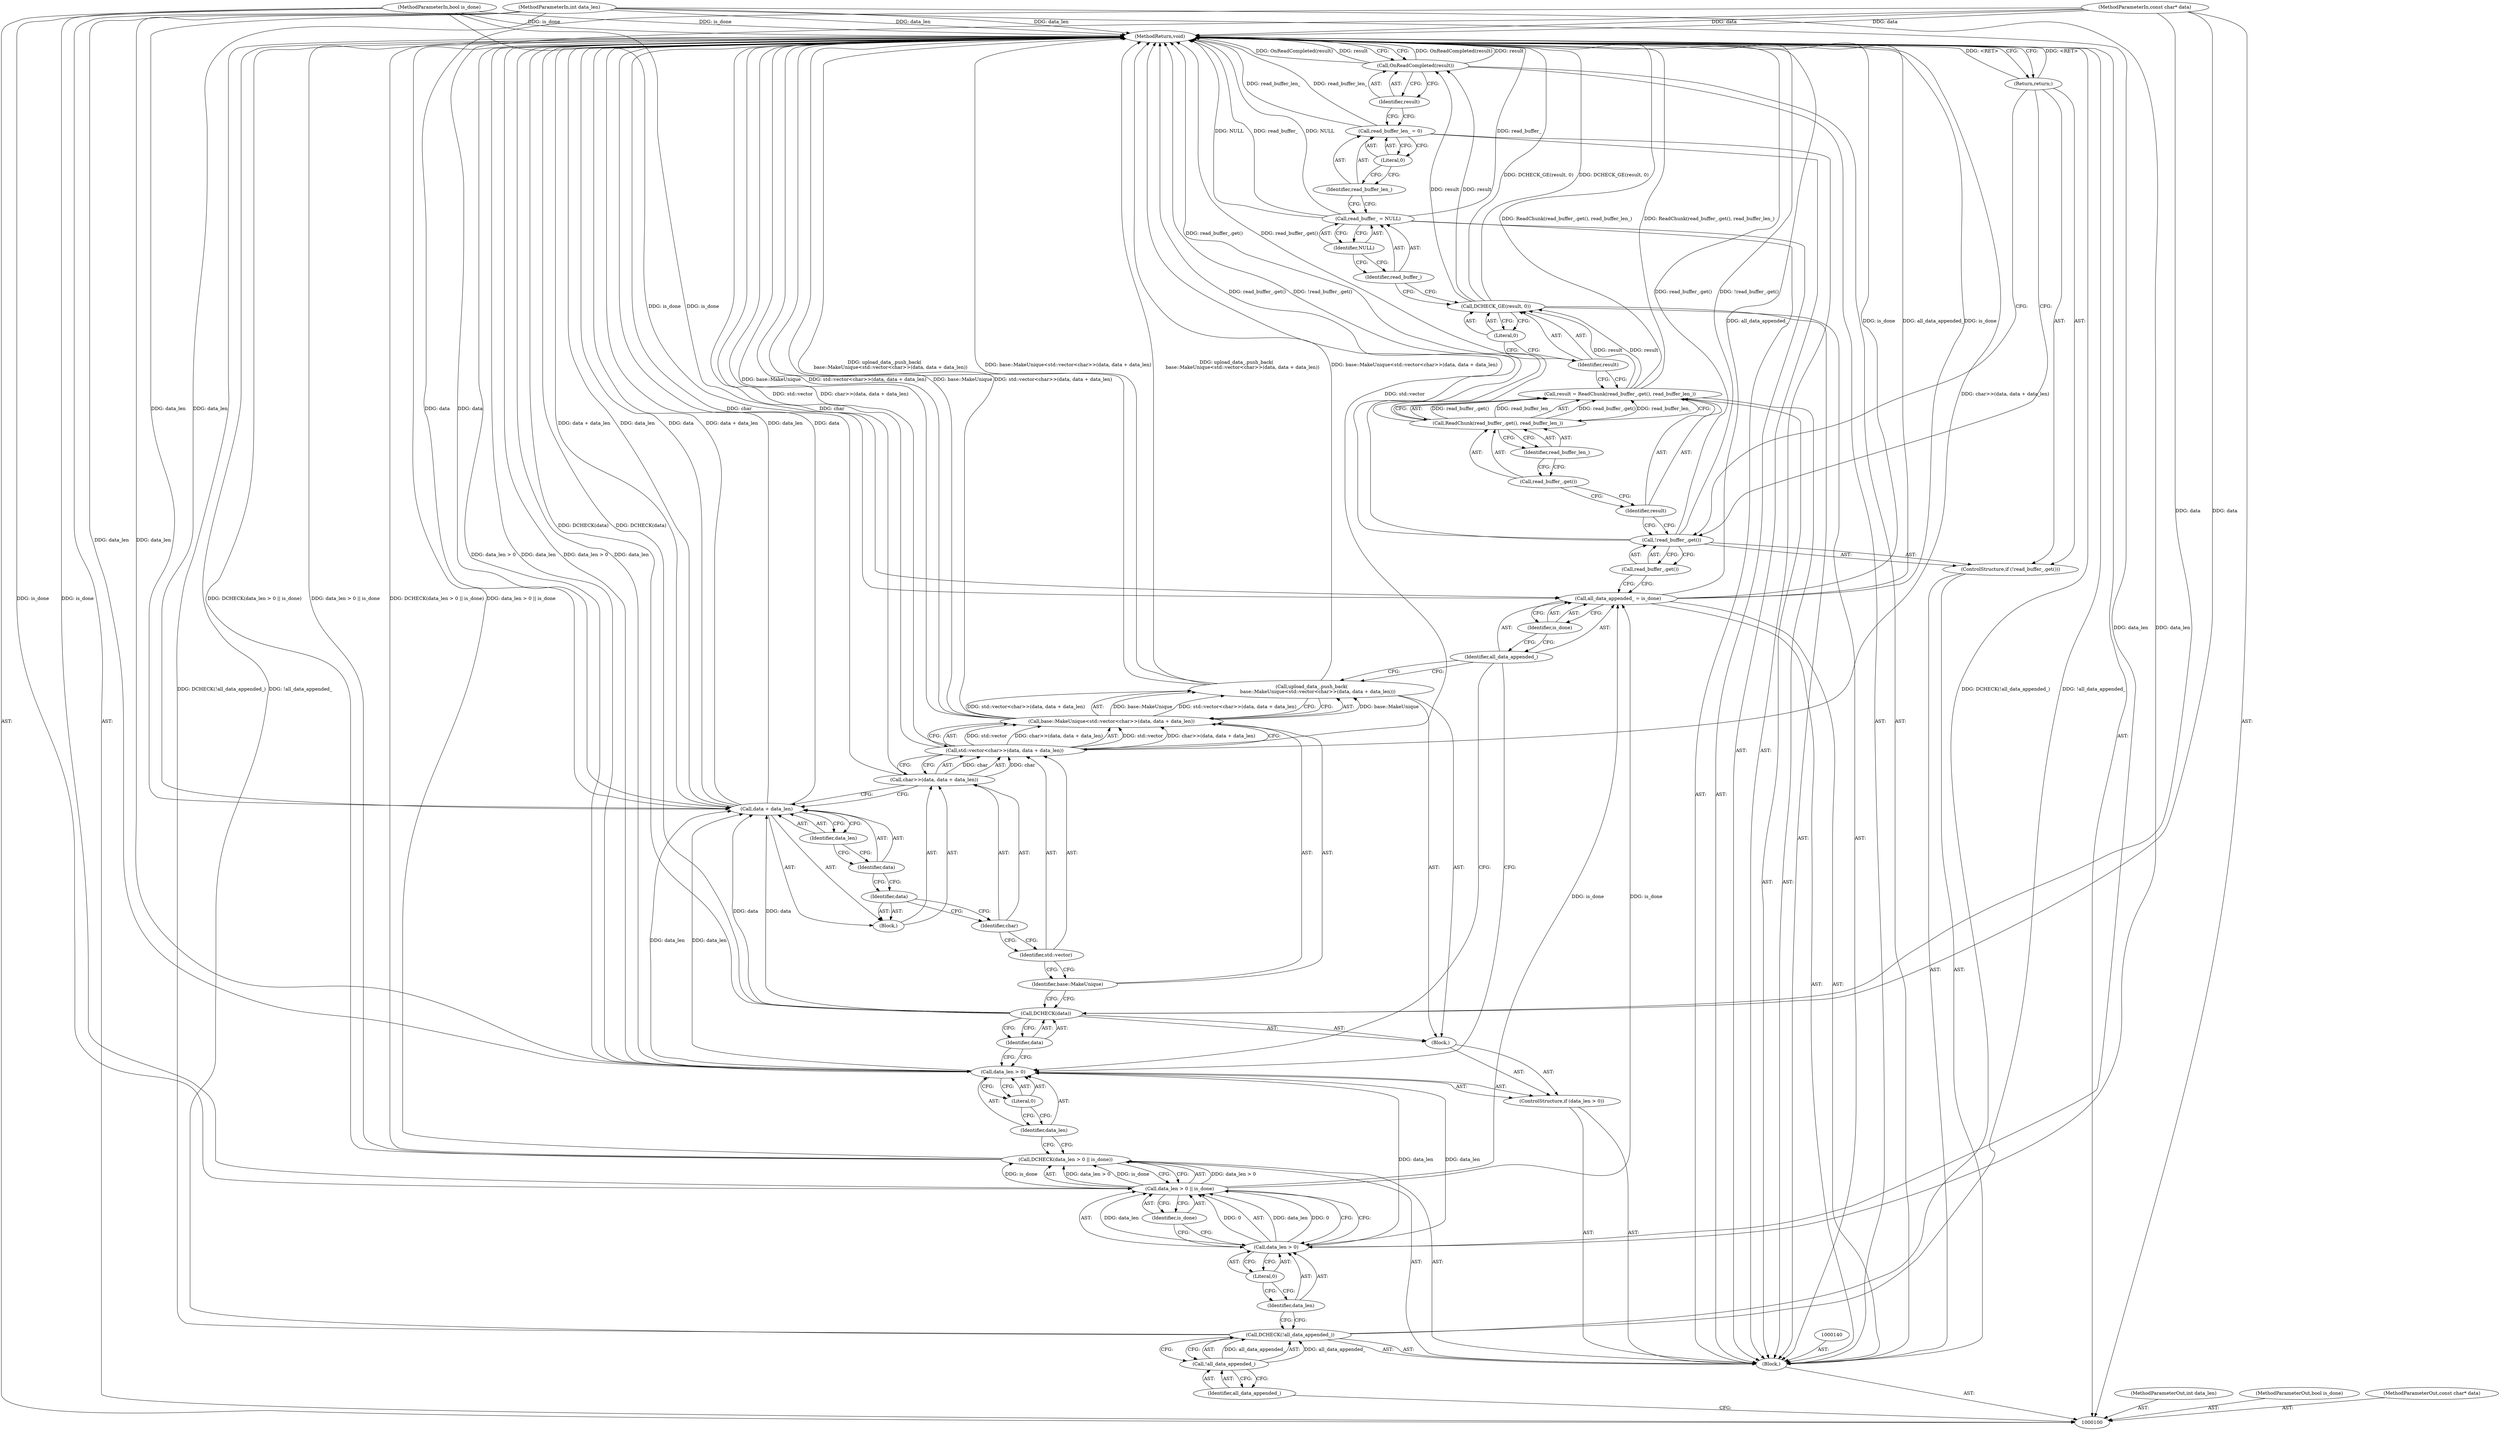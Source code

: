 digraph "1_Chrome_0579ed631fb37de5704b54ed2ee466bf29630ad0" {
"1000157" [label="(MethodReturn,void)"];
"1000135" [label="(Identifier,is_done)"];
"1000133" [label="(Call,all_data_appended_ = is_done)"];
"1000134" [label="(Identifier,all_data_appended_)"];
"1000136" [label="(ControlStructure,if (!read_buffer_.get()))"];
"1000137" [label="(Call,!read_buffer_.get())"];
"1000138" [label="(Call,read_buffer_.get())"];
"1000139" [label="(Return,return;)"];
"1000143" [label="(Call,ReadChunk(read_buffer_.get(), read_buffer_len_))"];
"1000144" [label="(Call,read_buffer_.get())"];
"1000145" [label="(Identifier,read_buffer_len_)"];
"1000141" [label="(Call,result = ReadChunk(read_buffer_.get(), read_buffer_len_))"];
"1000142" [label="(Identifier,result)"];
"1000147" [label="(Identifier,result)"];
"1000146" [label="(Call,DCHECK_GE(result, 0))"];
"1000148" [label="(Literal,0)"];
"1000151" [label="(Identifier,NULL)"];
"1000149" [label="(Call,read_buffer_ = NULL)"];
"1000150" [label="(Identifier,read_buffer_)"];
"1000152" [label="(Call,read_buffer_len_ = 0)"];
"1000153" [label="(Identifier,read_buffer_len_)"];
"1000154" [label="(Literal,0)"];
"1000156" [label="(Identifier,result)"];
"1000155" [label="(Call,OnReadCompleted(result))"];
"1000102" [label="(MethodParameterIn,int data_len)"];
"1000224" [label="(MethodParameterOut,int data_len)"];
"1000103" [label="(MethodParameterIn,bool is_done)"];
"1000225" [label="(MethodParameterOut,bool is_done)"];
"1000101" [label="(MethodParameterIn,const char* data)"];
"1000223" [label="(MethodParameterOut,const char* data)"];
"1000104" [label="(Block,)"];
"1000107" [label="(Identifier,all_data_appended_)"];
"1000105" [label="(Call,DCHECK(!all_data_appended_))"];
"1000106" [label="(Call,!all_data_appended_)"];
"1000108" [label="(Call,DCHECK(data_len > 0 || is_done))"];
"1000112" [label="(Literal,0)"];
"1000113" [label="(Identifier,is_done)"];
"1000109" [label="(Call,data_len > 0 || is_done)"];
"1000110" [label="(Call,data_len > 0)"];
"1000111" [label="(Identifier,data_len)"];
"1000117" [label="(Literal,0)"];
"1000118" [label="(Block,)"];
"1000114" [label="(ControlStructure,if (data_len > 0))"];
"1000115" [label="(Call,data_len > 0)"];
"1000116" [label="(Identifier,data_len)"];
"1000120" [label="(Identifier,data)"];
"1000119" [label="(Call,DCHECK(data))"];
"1000121" [label="(Call,upload_data_.push_back(\n        base::MakeUnique<std::vector<char>>(data, data + data_len)))"];
"1000124" [label="(Call,std::vector<char>>(data, data + data_len))"];
"1000125" [label="(Identifier,std::vector)"];
"1000126" [label="(Call,char>>(data, data + data_len))"];
"1000127" [label="(Identifier,char)"];
"1000128" [label="(Block,)"];
"1000129" [label="(Identifier,data)"];
"1000130" [label="(Call,data + data_len)"];
"1000131" [label="(Identifier,data)"];
"1000132" [label="(Identifier,data_len)"];
"1000122" [label="(Call,base::MakeUnique<std::vector<char>>(data, data + data_len))"];
"1000123" [label="(Identifier,base::MakeUnique)"];
"1000157" -> "1000100"  [label="AST: "];
"1000157" -> "1000139"  [label="CFG: "];
"1000157" -> "1000155"  [label="CFG: "];
"1000139" -> "1000157"  [label="DDG: <RET>"];
"1000124" -> "1000157"  [label="DDG: std::vector"];
"1000124" -> "1000157"  [label="DDG: char>>(data, data + data_len)"];
"1000108" -> "1000157"  [label="DDG: DCHECK(data_len > 0 || is_done)"];
"1000108" -> "1000157"  [label="DDG: data_len > 0 || is_done"];
"1000149" -> "1000157"  [label="DDG: NULL"];
"1000149" -> "1000157"  [label="DDG: read_buffer_"];
"1000105" -> "1000157"  [label="DDG: DCHECK(!all_data_appended_)"];
"1000105" -> "1000157"  [label="DDG: !all_data_appended_"];
"1000119" -> "1000157"  [label="DDG: DCHECK(data)"];
"1000146" -> "1000157"  [label="DDG: DCHECK_GE(result, 0)"];
"1000115" -> "1000157"  [label="DDG: data_len"];
"1000115" -> "1000157"  [label="DDG: data_len > 0"];
"1000130" -> "1000157"  [label="DDG: data + data_len"];
"1000130" -> "1000157"  [label="DDG: data_len"];
"1000130" -> "1000157"  [label="DDG: data"];
"1000122" -> "1000157"  [label="DDG: base::MakeUnique"];
"1000122" -> "1000157"  [label="DDG: std::vector<char>>(data, data + data_len)"];
"1000155" -> "1000157"  [label="DDG: OnReadCompleted(result)"];
"1000155" -> "1000157"  [label="DDG: result"];
"1000103" -> "1000157"  [label="DDG: is_done"];
"1000143" -> "1000157"  [label="DDG: read_buffer_.get()"];
"1000133" -> "1000157"  [label="DDG: all_data_appended_"];
"1000133" -> "1000157"  [label="DDG: is_done"];
"1000121" -> "1000157"  [label="DDG: upload_data_.push_back(\n        base::MakeUnique<std::vector<char>>(data, data + data_len))"];
"1000121" -> "1000157"  [label="DDG: base::MakeUnique<std::vector<char>>(data, data + data_len)"];
"1000126" -> "1000157"  [label="DDG: char"];
"1000152" -> "1000157"  [label="DDG: read_buffer_len_"];
"1000102" -> "1000157"  [label="DDG: data_len"];
"1000101" -> "1000157"  [label="DDG: data"];
"1000141" -> "1000157"  [label="DDG: ReadChunk(read_buffer_.get(), read_buffer_len_)"];
"1000137" -> "1000157"  [label="DDG: read_buffer_.get()"];
"1000137" -> "1000157"  [label="DDG: !read_buffer_.get()"];
"1000135" -> "1000133"  [label="AST: "];
"1000135" -> "1000134"  [label="CFG: "];
"1000133" -> "1000135"  [label="CFG: "];
"1000133" -> "1000104"  [label="AST: "];
"1000133" -> "1000135"  [label="CFG: "];
"1000134" -> "1000133"  [label="AST: "];
"1000135" -> "1000133"  [label="AST: "];
"1000138" -> "1000133"  [label="CFG: "];
"1000133" -> "1000157"  [label="DDG: all_data_appended_"];
"1000133" -> "1000157"  [label="DDG: is_done"];
"1000109" -> "1000133"  [label="DDG: is_done"];
"1000103" -> "1000133"  [label="DDG: is_done"];
"1000134" -> "1000133"  [label="AST: "];
"1000134" -> "1000121"  [label="CFG: "];
"1000134" -> "1000115"  [label="CFG: "];
"1000135" -> "1000134"  [label="CFG: "];
"1000136" -> "1000104"  [label="AST: "];
"1000137" -> "1000136"  [label="AST: "];
"1000139" -> "1000136"  [label="AST: "];
"1000137" -> "1000136"  [label="AST: "];
"1000137" -> "1000138"  [label="CFG: "];
"1000138" -> "1000137"  [label="AST: "];
"1000139" -> "1000137"  [label="CFG: "];
"1000142" -> "1000137"  [label="CFG: "];
"1000137" -> "1000157"  [label="DDG: read_buffer_.get()"];
"1000137" -> "1000157"  [label="DDG: !read_buffer_.get()"];
"1000138" -> "1000137"  [label="AST: "];
"1000138" -> "1000133"  [label="CFG: "];
"1000137" -> "1000138"  [label="CFG: "];
"1000139" -> "1000136"  [label="AST: "];
"1000139" -> "1000137"  [label="CFG: "];
"1000157" -> "1000139"  [label="CFG: "];
"1000139" -> "1000157"  [label="DDG: <RET>"];
"1000143" -> "1000141"  [label="AST: "];
"1000143" -> "1000145"  [label="CFG: "];
"1000144" -> "1000143"  [label="AST: "];
"1000145" -> "1000143"  [label="AST: "];
"1000141" -> "1000143"  [label="CFG: "];
"1000143" -> "1000157"  [label="DDG: read_buffer_.get()"];
"1000143" -> "1000141"  [label="DDG: read_buffer_.get()"];
"1000143" -> "1000141"  [label="DDG: read_buffer_len_"];
"1000144" -> "1000143"  [label="AST: "];
"1000144" -> "1000142"  [label="CFG: "];
"1000145" -> "1000144"  [label="CFG: "];
"1000145" -> "1000143"  [label="AST: "];
"1000145" -> "1000144"  [label="CFG: "];
"1000143" -> "1000145"  [label="CFG: "];
"1000141" -> "1000104"  [label="AST: "];
"1000141" -> "1000143"  [label="CFG: "];
"1000142" -> "1000141"  [label="AST: "];
"1000143" -> "1000141"  [label="AST: "];
"1000147" -> "1000141"  [label="CFG: "];
"1000141" -> "1000157"  [label="DDG: ReadChunk(read_buffer_.get(), read_buffer_len_)"];
"1000143" -> "1000141"  [label="DDG: read_buffer_.get()"];
"1000143" -> "1000141"  [label="DDG: read_buffer_len_"];
"1000141" -> "1000146"  [label="DDG: result"];
"1000142" -> "1000141"  [label="AST: "];
"1000142" -> "1000137"  [label="CFG: "];
"1000144" -> "1000142"  [label="CFG: "];
"1000147" -> "1000146"  [label="AST: "];
"1000147" -> "1000141"  [label="CFG: "];
"1000148" -> "1000147"  [label="CFG: "];
"1000146" -> "1000104"  [label="AST: "];
"1000146" -> "1000148"  [label="CFG: "];
"1000147" -> "1000146"  [label="AST: "];
"1000148" -> "1000146"  [label="AST: "];
"1000150" -> "1000146"  [label="CFG: "];
"1000146" -> "1000157"  [label="DDG: DCHECK_GE(result, 0)"];
"1000141" -> "1000146"  [label="DDG: result"];
"1000146" -> "1000155"  [label="DDG: result"];
"1000148" -> "1000146"  [label="AST: "];
"1000148" -> "1000147"  [label="CFG: "];
"1000146" -> "1000148"  [label="CFG: "];
"1000151" -> "1000149"  [label="AST: "];
"1000151" -> "1000150"  [label="CFG: "];
"1000149" -> "1000151"  [label="CFG: "];
"1000149" -> "1000104"  [label="AST: "];
"1000149" -> "1000151"  [label="CFG: "];
"1000150" -> "1000149"  [label="AST: "];
"1000151" -> "1000149"  [label="AST: "];
"1000153" -> "1000149"  [label="CFG: "];
"1000149" -> "1000157"  [label="DDG: NULL"];
"1000149" -> "1000157"  [label="DDG: read_buffer_"];
"1000150" -> "1000149"  [label="AST: "];
"1000150" -> "1000146"  [label="CFG: "];
"1000151" -> "1000150"  [label="CFG: "];
"1000152" -> "1000104"  [label="AST: "];
"1000152" -> "1000154"  [label="CFG: "];
"1000153" -> "1000152"  [label="AST: "];
"1000154" -> "1000152"  [label="AST: "];
"1000156" -> "1000152"  [label="CFG: "];
"1000152" -> "1000157"  [label="DDG: read_buffer_len_"];
"1000153" -> "1000152"  [label="AST: "];
"1000153" -> "1000149"  [label="CFG: "];
"1000154" -> "1000153"  [label="CFG: "];
"1000154" -> "1000152"  [label="AST: "];
"1000154" -> "1000153"  [label="CFG: "];
"1000152" -> "1000154"  [label="CFG: "];
"1000156" -> "1000155"  [label="AST: "];
"1000156" -> "1000152"  [label="CFG: "];
"1000155" -> "1000156"  [label="CFG: "];
"1000155" -> "1000104"  [label="AST: "];
"1000155" -> "1000156"  [label="CFG: "];
"1000156" -> "1000155"  [label="AST: "];
"1000157" -> "1000155"  [label="CFG: "];
"1000155" -> "1000157"  [label="DDG: OnReadCompleted(result)"];
"1000155" -> "1000157"  [label="DDG: result"];
"1000146" -> "1000155"  [label="DDG: result"];
"1000102" -> "1000100"  [label="AST: "];
"1000102" -> "1000157"  [label="DDG: data_len"];
"1000102" -> "1000110"  [label="DDG: data_len"];
"1000102" -> "1000115"  [label="DDG: data_len"];
"1000102" -> "1000130"  [label="DDG: data_len"];
"1000224" -> "1000100"  [label="AST: "];
"1000103" -> "1000100"  [label="AST: "];
"1000103" -> "1000157"  [label="DDG: is_done"];
"1000103" -> "1000109"  [label="DDG: is_done"];
"1000103" -> "1000133"  [label="DDG: is_done"];
"1000225" -> "1000100"  [label="AST: "];
"1000101" -> "1000100"  [label="AST: "];
"1000101" -> "1000157"  [label="DDG: data"];
"1000101" -> "1000119"  [label="DDG: data"];
"1000101" -> "1000130"  [label="DDG: data"];
"1000223" -> "1000100"  [label="AST: "];
"1000104" -> "1000100"  [label="AST: "];
"1000105" -> "1000104"  [label="AST: "];
"1000108" -> "1000104"  [label="AST: "];
"1000114" -> "1000104"  [label="AST: "];
"1000133" -> "1000104"  [label="AST: "];
"1000136" -> "1000104"  [label="AST: "];
"1000140" -> "1000104"  [label="AST: "];
"1000141" -> "1000104"  [label="AST: "];
"1000146" -> "1000104"  [label="AST: "];
"1000149" -> "1000104"  [label="AST: "];
"1000152" -> "1000104"  [label="AST: "];
"1000155" -> "1000104"  [label="AST: "];
"1000107" -> "1000106"  [label="AST: "];
"1000107" -> "1000100"  [label="CFG: "];
"1000106" -> "1000107"  [label="CFG: "];
"1000105" -> "1000104"  [label="AST: "];
"1000105" -> "1000106"  [label="CFG: "];
"1000106" -> "1000105"  [label="AST: "];
"1000111" -> "1000105"  [label="CFG: "];
"1000105" -> "1000157"  [label="DDG: DCHECK(!all_data_appended_)"];
"1000105" -> "1000157"  [label="DDG: !all_data_appended_"];
"1000106" -> "1000105"  [label="DDG: all_data_appended_"];
"1000106" -> "1000105"  [label="AST: "];
"1000106" -> "1000107"  [label="CFG: "];
"1000107" -> "1000106"  [label="AST: "];
"1000105" -> "1000106"  [label="CFG: "];
"1000106" -> "1000105"  [label="DDG: all_data_appended_"];
"1000108" -> "1000104"  [label="AST: "];
"1000108" -> "1000109"  [label="CFG: "];
"1000109" -> "1000108"  [label="AST: "];
"1000116" -> "1000108"  [label="CFG: "];
"1000108" -> "1000157"  [label="DDG: DCHECK(data_len > 0 || is_done)"];
"1000108" -> "1000157"  [label="DDG: data_len > 0 || is_done"];
"1000109" -> "1000108"  [label="DDG: data_len > 0"];
"1000109" -> "1000108"  [label="DDG: is_done"];
"1000112" -> "1000110"  [label="AST: "];
"1000112" -> "1000111"  [label="CFG: "];
"1000110" -> "1000112"  [label="CFG: "];
"1000113" -> "1000109"  [label="AST: "];
"1000113" -> "1000110"  [label="CFG: "];
"1000109" -> "1000113"  [label="CFG: "];
"1000109" -> "1000108"  [label="AST: "];
"1000109" -> "1000110"  [label="CFG: "];
"1000109" -> "1000113"  [label="CFG: "];
"1000110" -> "1000109"  [label="AST: "];
"1000113" -> "1000109"  [label="AST: "];
"1000108" -> "1000109"  [label="CFG: "];
"1000109" -> "1000108"  [label="DDG: data_len > 0"];
"1000109" -> "1000108"  [label="DDG: is_done"];
"1000110" -> "1000109"  [label="DDG: data_len"];
"1000110" -> "1000109"  [label="DDG: 0"];
"1000103" -> "1000109"  [label="DDG: is_done"];
"1000109" -> "1000133"  [label="DDG: is_done"];
"1000110" -> "1000109"  [label="AST: "];
"1000110" -> "1000112"  [label="CFG: "];
"1000111" -> "1000110"  [label="AST: "];
"1000112" -> "1000110"  [label="AST: "];
"1000113" -> "1000110"  [label="CFG: "];
"1000109" -> "1000110"  [label="CFG: "];
"1000110" -> "1000109"  [label="DDG: data_len"];
"1000110" -> "1000109"  [label="DDG: 0"];
"1000102" -> "1000110"  [label="DDG: data_len"];
"1000110" -> "1000115"  [label="DDG: data_len"];
"1000111" -> "1000110"  [label="AST: "];
"1000111" -> "1000105"  [label="CFG: "];
"1000112" -> "1000111"  [label="CFG: "];
"1000117" -> "1000115"  [label="AST: "];
"1000117" -> "1000116"  [label="CFG: "];
"1000115" -> "1000117"  [label="CFG: "];
"1000118" -> "1000114"  [label="AST: "];
"1000119" -> "1000118"  [label="AST: "];
"1000121" -> "1000118"  [label="AST: "];
"1000114" -> "1000104"  [label="AST: "];
"1000115" -> "1000114"  [label="AST: "];
"1000118" -> "1000114"  [label="AST: "];
"1000115" -> "1000114"  [label="AST: "];
"1000115" -> "1000117"  [label="CFG: "];
"1000116" -> "1000115"  [label="AST: "];
"1000117" -> "1000115"  [label="AST: "];
"1000120" -> "1000115"  [label="CFG: "];
"1000134" -> "1000115"  [label="CFG: "];
"1000115" -> "1000157"  [label="DDG: data_len"];
"1000115" -> "1000157"  [label="DDG: data_len > 0"];
"1000110" -> "1000115"  [label="DDG: data_len"];
"1000102" -> "1000115"  [label="DDG: data_len"];
"1000115" -> "1000130"  [label="DDG: data_len"];
"1000116" -> "1000115"  [label="AST: "];
"1000116" -> "1000108"  [label="CFG: "];
"1000117" -> "1000116"  [label="CFG: "];
"1000120" -> "1000119"  [label="AST: "];
"1000120" -> "1000115"  [label="CFG: "];
"1000119" -> "1000120"  [label="CFG: "];
"1000119" -> "1000118"  [label="AST: "];
"1000119" -> "1000120"  [label="CFG: "];
"1000120" -> "1000119"  [label="AST: "];
"1000123" -> "1000119"  [label="CFG: "];
"1000119" -> "1000157"  [label="DDG: DCHECK(data)"];
"1000101" -> "1000119"  [label="DDG: data"];
"1000119" -> "1000130"  [label="DDG: data"];
"1000121" -> "1000118"  [label="AST: "];
"1000121" -> "1000122"  [label="CFG: "];
"1000122" -> "1000121"  [label="AST: "];
"1000134" -> "1000121"  [label="CFG: "];
"1000121" -> "1000157"  [label="DDG: upload_data_.push_back(\n        base::MakeUnique<std::vector<char>>(data, data + data_len))"];
"1000121" -> "1000157"  [label="DDG: base::MakeUnique<std::vector<char>>(data, data + data_len)"];
"1000122" -> "1000121"  [label="DDG: base::MakeUnique"];
"1000122" -> "1000121"  [label="DDG: std::vector<char>>(data, data + data_len)"];
"1000124" -> "1000122"  [label="AST: "];
"1000124" -> "1000126"  [label="CFG: "];
"1000125" -> "1000124"  [label="AST: "];
"1000126" -> "1000124"  [label="AST: "];
"1000122" -> "1000124"  [label="CFG: "];
"1000124" -> "1000157"  [label="DDG: std::vector"];
"1000124" -> "1000157"  [label="DDG: char>>(data, data + data_len)"];
"1000124" -> "1000122"  [label="DDG: std::vector"];
"1000124" -> "1000122"  [label="DDG: char>>(data, data + data_len)"];
"1000126" -> "1000124"  [label="DDG: char"];
"1000125" -> "1000124"  [label="AST: "];
"1000125" -> "1000123"  [label="CFG: "];
"1000127" -> "1000125"  [label="CFG: "];
"1000126" -> "1000124"  [label="AST: "];
"1000126" -> "1000130"  [label="CFG: "];
"1000127" -> "1000126"  [label="AST: "];
"1000128" -> "1000126"  [label="AST: "];
"1000124" -> "1000126"  [label="CFG: "];
"1000126" -> "1000157"  [label="DDG: char"];
"1000126" -> "1000124"  [label="DDG: char"];
"1000127" -> "1000126"  [label="AST: "];
"1000127" -> "1000125"  [label="CFG: "];
"1000129" -> "1000127"  [label="CFG: "];
"1000128" -> "1000126"  [label="AST: "];
"1000129" -> "1000128"  [label="AST: "];
"1000130" -> "1000128"  [label="AST: "];
"1000129" -> "1000128"  [label="AST: "];
"1000129" -> "1000127"  [label="CFG: "];
"1000131" -> "1000129"  [label="CFG: "];
"1000130" -> "1000128"  [label="AST: "];
"1000130" -> "1000132"  [label="CFG: "];
"1000131" -> "1000130"  [label="AST: "];
"1000132" -> "1000130"  [label="AST: "];
"1000126" -> "1000130"  [label="CFG: "];
"1000130" -> "1000157"  [label="DDG: data + data_len"];
"1000130" -> "1000157"  [label="DDG: data_len"];
"1000130" -> "1000157"  [label="DDG: data"];
"1000119" -> "1000130"  [label="DDG: data"];
"1000101" -> "1000130"  [label="DDG: data"];
"1000115" -> "1000130"  [label="DDG: data_len"];
"1000102" -> "1000130"  [label="DDG: data_len"];
"1000131" -> "1000130"  [label="AST: "];
"1000131" -> "1000129"  [label="CFG: "];
"1000132" -> "1000131"  [label="CFG: "];
"1000132" -> "1000130"  [label="AST: "];
"1000132" -> "1000131"  [label="CFG: "];
"1000130" -> "1000132"  [label="CFG: "];
"1000122" -> "1000121"  [label="AST: "];
"1000122" -> "1000124"  [label="CFG: "];
"1000123" -> "1000122"  [label="AST: "];
"1000124" -> "1000122"  [label="AST: "];
"1000121" -> "1000122"  [label="CFG: "];
"1000122" -> "1000157"  [label="DDG: base::MakeUnique"];
"1000122" -> "1000157"  [label="DDG: std::vector<char>>(data, data + data_len)"];
"1000122" -> "1000121"  [label="DDG: base::MakeUnique"];
"1000122" -> "1000121"  [label="DDG: std::vector<char>>(data, data + data_len)"];
"1000124" -> "1000122"  [label="DDG: std::vector"];
"1000124" -> "1000122"  [label="DDG: char>>(data, data + data_len)"];
"1000123" -> "1000122"  [label="AST: "];
"1000123" -> "1000119"  [label="CFG: "];
"1000125" -> "1000123"  [label="CFG: "];
}
